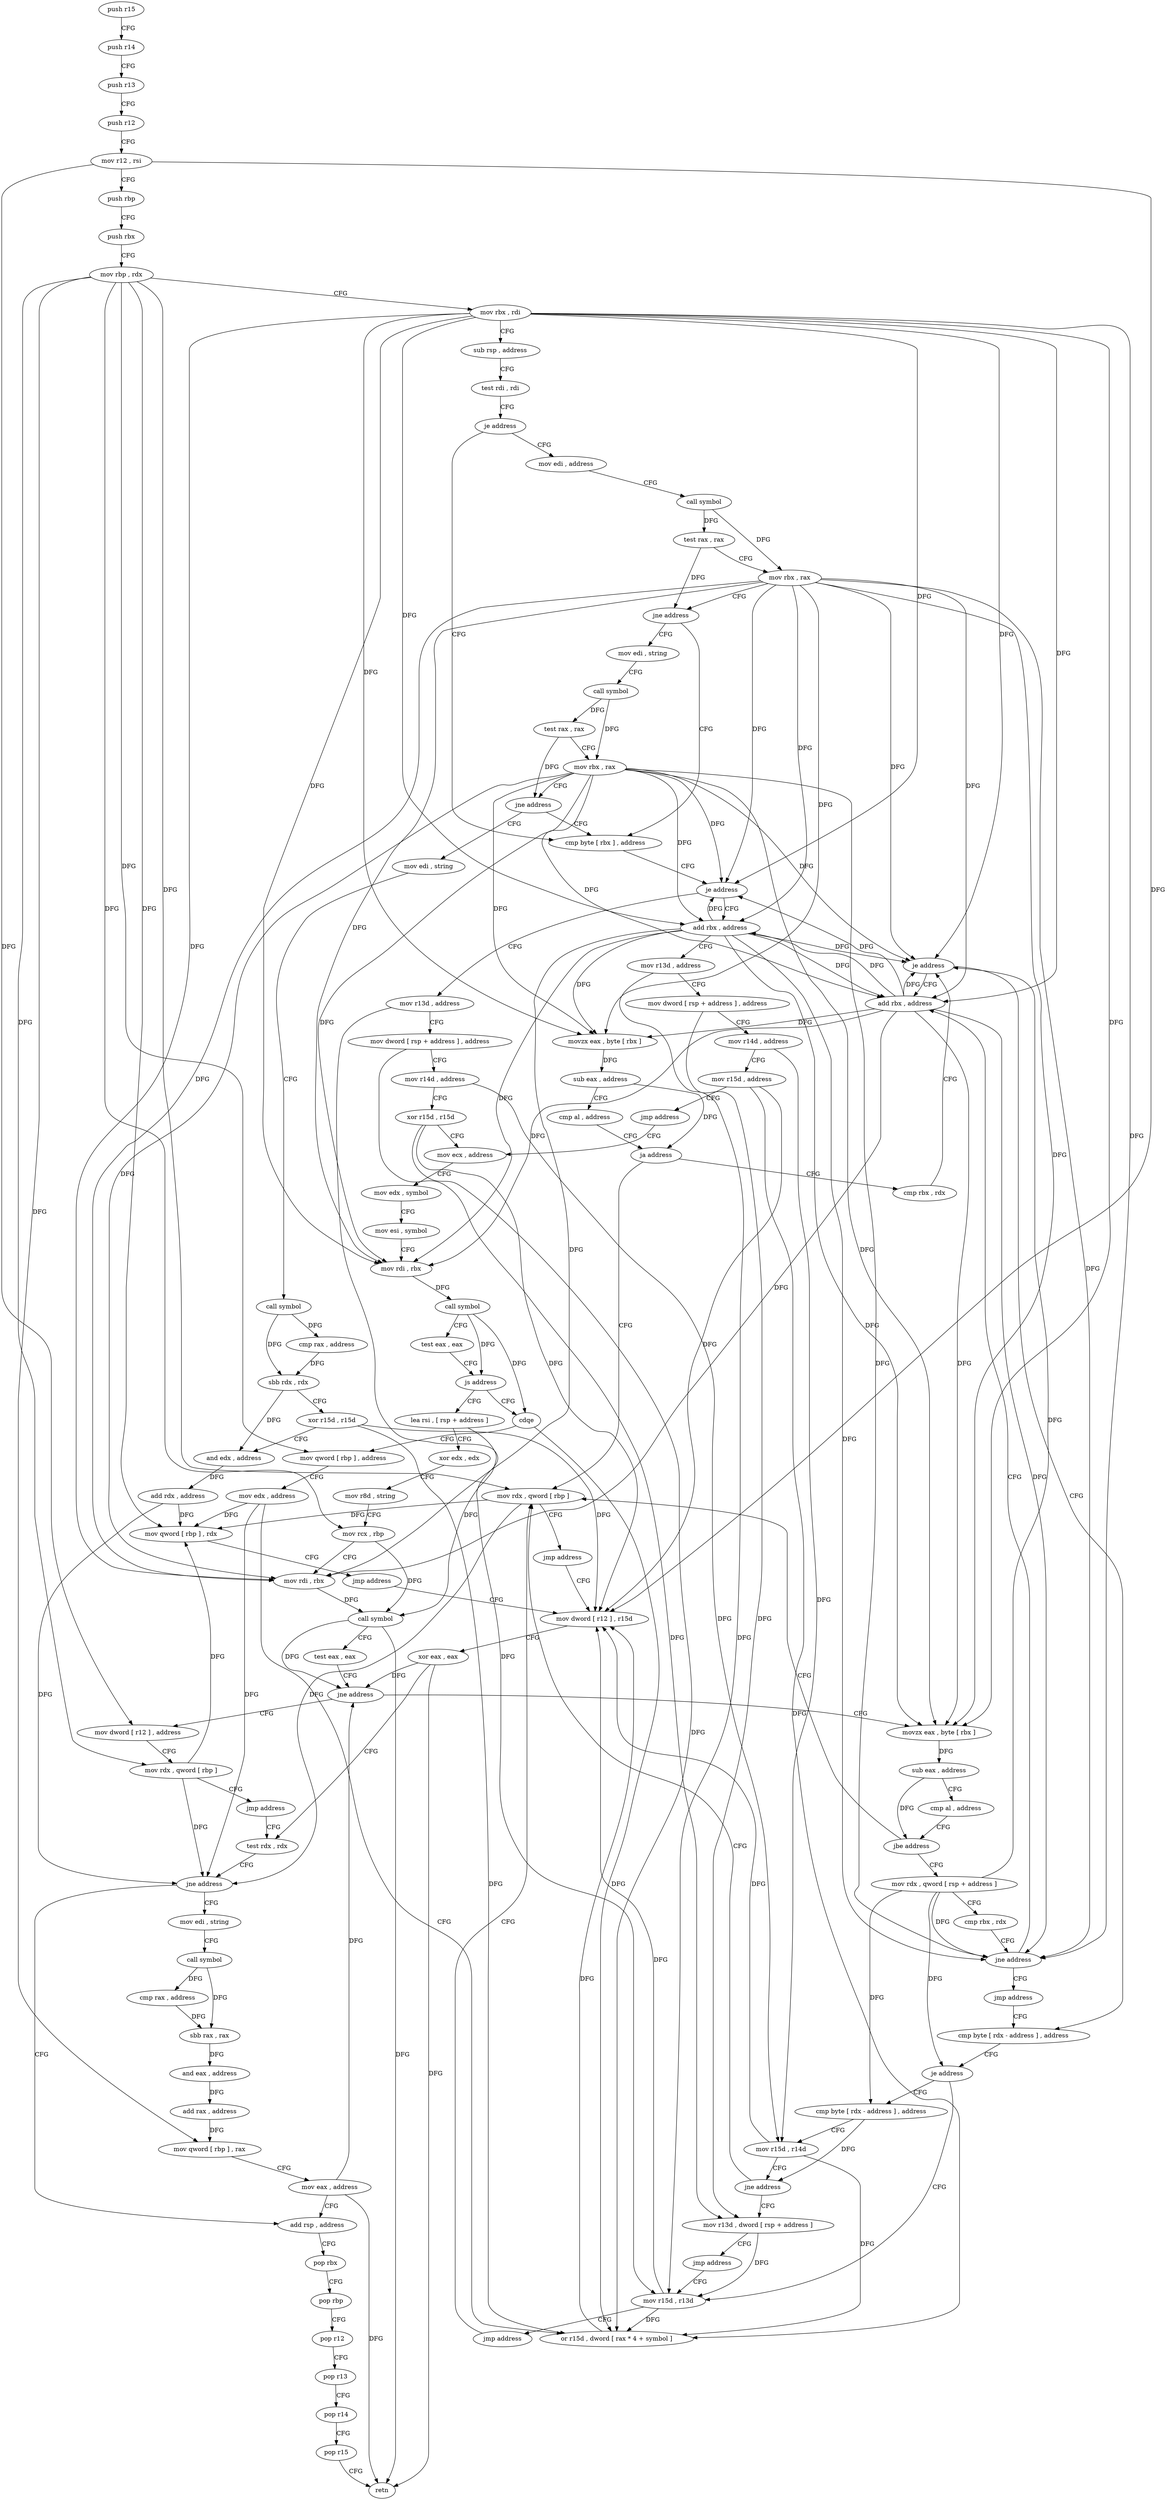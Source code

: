 digraph "func" {
"4318176" [label = "push r15" ]
"4318178" [label = "push r14" ]
"4318180" [label = "push r13" ]
"4318182" [label = "push r12" ]
"4318184" [label = "mov r12 , rsi" ]
"4318187" [label = "push rbp" ]
"4318188" [label = "push rbx" ]
"4318189" [label = "mov rbp , rdx" ]
"4318192" [label = "mov rbx , rdi" ]
"4318195" [label = "sub rsp , address" ]
"4318199" [label = "test rdi , rdi" ]
"4318202" [label = "je address" ]
"4318496" [label = "mov edi , address" ]
"4318208" [label = "cmp byte [ rbx ] , address" ]
"4318501" [label = "call symbol" ]
"4318506" [label = "test rax , rax" ]
"4318509" [label = "mov rbx , rax" ]
"4318512" [label = "jne address" ]
"4318518" [label = "mov edi , string" ]
"4318211" [label = "je address" ]
"4318360" [label = "add rbx , address" ]
"4318217" [label = "mov r13d , address" ]
"4318523" [label = "call symbol" ]
"4318528" [label = "test rax , rax" ]
"4318531" [label = "mov rbx , rax" ]
"4318534" [label = "jne address" ]
"4318540" [label = "mov edi , string" ]
"4318364" [label = "mov r13d , address" ]
"4318370" [label = "mov dword [ rsp + address ] , address" ]
"4318378" [label = "mov r14d , address" ]
"4318384" [label = "mov r15d , address" ]
"4318390" [label = "jmp address" ]
"4318240" [label = "mov ecx , address" ]
"4318223" [label = "mov dword [ rsp + address ] , address" ]
"4318231" [label = "mov r14d , address" ]
"4318237" [label = "xor r15d , r15d" ]
"4318545" [label = "call symbol" ]
"4318550" [label = "cmp rax , address" ]
"4318554" [label = "sbb rdx , rdx" ]
"4318557" [label = "xor r15d , r15d" ]
"4318560" [label = "and edx , address" ]
"4318566" [label = "add rdx , address" ]
"4318573" [label = "mov qword [ rbp ] , rdx" ]
"4318577" [label = "jmp address" ]
"4318294" [label = "mov dword [ r12 ] , r15d" ]
"4318245" [label = "mov edx , symbol" ]
"4318250" [label = "mov esi , symbol" ]
"4318255" [label = "mov rdi , rbx" ]
"4318258" [label = "call symbol" ]
"4318263" [label = "test eax , eax" ]
"4318265" [label = "js address" ]
"4318400" [label = "lea rsi , [ rsp + address ]" ]
"4318271" [label = "cdqe" ]
"4318405" [label = "xor edx , edx" ]
"4318407" [label = "mov r8d , string" ]
"4318413" [label = "mov rcx , rbp" ]
"4318416" [label = "mov rdi , rbx" ]
"4318419" [label = "call symbol" ]
"4318424" [label = "test eax , eax" ]
"4318426" [label = "jne address" ]
"4318592" [label = "mov dword [ r12 ] , address" ]
"4318432" [label = "movzx eax , byte [ rbx ]" ]
"4318273" [label = "mov qword [ rbp ] , address" ]
"4318281" [label = "mov edx , address" ]
"4318286" [label = "or r15d , dword [ rax * 4 + symbol ]" ]
"4318298" [label = "xor eax , eax" ]
"4318300" [label = "test rdx , rdx" ]
"4318600" [label = "mov rdx , qword [ rbp ]" ]
"4318604" [label = "jmp address" ]
"4318435" [label = "sub eax , address" ]
"4318438" [label = "cmp al , address" ]
"4318440" [label = "jbe address" ]
"4318487" [label = "mov rdx , qword [ rbp ]" ]
"4318442" [label = "mov rdx , qword [ rsp + address ]" ]
"4318342" [label = "add rsp , address" ]
"4318346" [label = "pop rbx" ]
"4318347" [label = "pop rbp" ]
"4318348" [label = "pop r12" ]
"4318350" [label = "pop r13" ]
"4318352" [label = "pop r14" ]
"4318354" [label = "pop r15" ]
"4318356" [label = "retn" ]
"4318305" [label = "mov edi , string" ]
"4318310" [label = "call symbol" ]
"4318315" [label = "cmp rax , address" ]
"4318319" [label = "sbb rax , rax" ]
"4318322" [label = "and eax , address" ]
"4318327" [label = "add rax , address" ]
"4318333" [label = "mov qword [ rbp ] , rax" ]
"4318337" [label = "mov eax , address" ]
"4318303" [label = "jne address" ]
"4318491" [label = "jmp address" ]
"4318447" [label = "cmp rbx , rdx" ]
"4318450" [label = "jne address" ]
"4318473" [label = "add rbx , address" ]
"4318452" [label = "jmp address" ]
"4318477" [label = "movzx eax , byte [ rbx ]" ]
"4318480" [label = "sub eax , address" ]
"4318483" [label = "cmp al , address" ]
"4318485" [label = "ja address" ]
"4318464" [label = "cmp rbx , rdx" ]
"4318616" [label = "cmp byte [ rdx - address ] , address" ]
"4318467" [label = "je address" ]
"4318620" [label = "je address" ]
"4318640" [label = "cmp byte [ rdx - address ] , address" ]
"4318622" [label = "mov r15d , r13d" ]
"4318644" [label = "mov r15d , r14d" ]
"4318647" [label = "jne address" ]
"4318653" [label = "mov r13d , dword [ rsp + address ]" ]
"4318625" [label = "jmp address" ]
"4318658" [label = "jmp address" ]
"4318176" -> "4318178" [ label = "CFG" ]
"4318178" -> "4318180" [ label = "CFG" ]
"4318180" -> "4318182" [ label = "CFG" ]
"4318182" -> "4318184" [ label = "CFG" ]
"4318184" -> "4318187" [ label = "CFG" ]
"4318184" -> "4318294" [ label = "DFG" ]
"4318184" -> "4318592" [ label = "DFG" ]
"4318187" -> "4318188" [ label = "CFG" ]
"4318188" -> "4318189" [ label = "CFG" ]
"4318189" -> "4318192" [ label = "CFG" ]
"4318189" -> "4318573" [ label = "DFG" ]
"4318189" -> "4318413" [ label = "DFG" ]
"4318189" -> "4318273" [ label = "DFG" ]
"4318189" -> "4318600" [ label = "DFG" ]
"4318189" -> "4318333" [ label = "DFG" ]
"4318189" -> "4318487" [ label = "DFG" ]
"4318192" -> "4318195" [ label = "CFG" ]
"4318192" -> "4318211" [ label = "DFG" ]
"4318192" -> "4318360" [ label = "DFG" ]
"4318192" -> "4318255" [ label = "DFG" ]
"4318192" -> "4318416" [ label = "DFG" ]
"4318192" -> "4318432" [ label = "DFG" ]
"4318192" -> "4318450" [ label = "DFG" ]
"4318192" -> "4318473" [ label = "DFG" ]
"4318192" -> "4318477" [ label = "DFG" ]
"4318192" -> "4318467" [ label = "DFG" ]
"4318195" -> "4318199" [ label = "CFG" ]
"4318199" -> "4318202" [ label = "CFG" ]
"4318202" -> "4318496" [ label = "CFG" ]
"4318202" -> "4318208" [ label = "CFG" ]
"4318496" -> "4318501" [ label = "CFG" ]
"4318208" -> "4318211" [ label = "CFG" ]
"4318501" -> "4318506" [ label = "DFG" ]
"4318501" -> "4318509" [ label = "DFG" ]
"4318506" -> "4318509" [ label = "CFG" ]
"4318506" -> "4318512" [ label = "DFG" ]
"4318509" -> "4318512" [ label = "CFG" ]
"4318509" -> "4318211" [ label = "DFG" ]
"4318509" -> "4318360" [ label = "DFG" ]
"4318509" -> "4318255" [ label = "DFG" ]
"4318509" -> "4318416" [ label = "DFG" ]
"4318509" -> "4318432" [ label = "DFG" ]
"4318509" -> "4318450" [ label = "DFG" ]
"4318509" -> "4318473" [ label = "DFG" ]
"4318509" -> "4318477" [ label = "DFG" ]
"4318509" -> "4318467" [ label = "DFG" ]
"4318512" -> "4318208" [ label = "CFG" ]
"4318512" -> "4318518" [ label = "CFG" ]
"4318518" -> "4318523" [ label = "CFG" ]
"4318211" -> "4318360" [ label = "CFG" ]
"4318211" -> "4318217" [ label = "CFG" ]
"4318360" -> "4318364" [ label = "CFG" ]
"4318360" -> "4318211" [ label = "DFG" ]
"4318360" -> "4318255" [ label = "DFG" ]
"4318360" -> "4318416" [ label = "DFG" ]
"4318360" -> "4318432" [ label = "DFG" ]
"4318360" -> "4318450" [ label = "DFG" ]
"4318360" -> "4318473" [ label = "DFG" ]
"4318360" -> "4318477" [ label = "DFG" ]
"4318360" -> "4318467" [ label = "DFG" ]
"4318217" -> "4318223" [ label = "CFG" ]
"4318217" -> "4318622" [ label = "DFG" ]
"4318523" -> "4318528" [ label = "DFG" ]
"4318523" -> "4318531" [ label = "DFG" ]
"4318528" -> "4318531" [ label = "CFG" ]
"4318528" -> "4318534" [ label = "DFG" ]
"4318531" -> "4318534" [ label = "CFG" ]
"4318531" -> "4318211" [ label = "DFG" ]
"4318531" -> "4318360" [ label = "DFG" ]
"4318531" -> "4318255" [ label = "DFG" ]
"4318531" -> "4318416" [ label = "DFG" ]
"4318531" -> "4318432" [ label = "DFG" ]
"4318531" -> "4318450" [ label = "DFG" ]
"4318531" -> "4318473" [ label = "DFG" ]
"4318531" -> "4318477" [ label = "DFG" ]
"4318531" -> "4318467" [ label = "DFG" ]
"4318534" -> "4318208" [ label = "CFG" ]
"4318534" -> "4318540" [ label = "CFG" ]
"4318540" -> "4318545" [ label = "CFG" ]
"4318364" -> "4318370" [ label = "CFG" ]
"4318364" -> "4318622" [ label = "DFG" ]
"4318370" -> "4318378" [ label = "CFG" ]
"4318370" -> "4318653" [ label = "DFG" ]
"4318378" -> "4318384" [ label = "CFG" ]
"4318378" -> "4318644" [ label = "DFG" ]
"4318384" -> "4318390" [ label = "CFG" ]
"4318384" -> "4318294" [ label = "DFG" ]
"4318384" -> "4318286" [ label = "DFG" ]
"4318390" -> "4318240" [ label = "CFG" ]
"4318240" -> "4318245" [ label = "CFG" ]
"4318223" -> "4318231" [ label = "CFG" ]
"4318223" -> "4318653" [ label = "DFG" ]
"4318231" -> "4318237" [ label = "CFG" ]
"4318231" -> "4318644" [ label = "DFG" ]
"4318237" -> "4318240" [ label = "CFG" ]
"4318237" -> "4318294" [ label = "DFG" ]
"4318237" -> "4318286" [ label = "DFG" ]
"4318545" -> "4318550" [ label = "DFG" ]
"4318545" -> "4318554" [ label = "DFG" ]
"4318550" -> "4318554" [ label = "DFG" ]
"4318554" -> "4318557" [ label = "CFG" ]
"4318554" -> "4318560" [ label = "DFG" ]
"4318557" -> "4318560" [ label = "CFG" ]
"4318557" -> "4318294" [ label = "DFG" ]
"4318557" -> "4318286" [ label = "DFG" ]
"4318560" -> "4318566" [ label = "DFG" ]
"4318566" -> "4318573" [ label = "DFG" ]
"4318566" -> "4318303" [ label = "DFG" ]
"4318573" -> "4318577" [ label = "CFG" ]
"4318577" -> "4318294" [ label = "CFG" ]
"4318294" -> "4318298" [ label = "CFG" ]
"4318245" -> "4318250" [ label = "CFG" ]
"4318250" -> "4318255" [ label = "CFG" ]
"4318255" -> "4318258" [ label = "DFG" ]
"4318258" -> "4318263" [ label = "CFG" ]
"4318258" -> "4318265" [ label = "DFG" ]
"4318258" -> "4318271" [ label = "DFG" ]
"4318263" -> "4318265" [ label = "CFG" ]
"4318265" -> "4318400" [ label = "CFG" ]
"4318265" -> "4318271" [ label = "CFG" ]
"4318400" -> "4318405" [ label = "CFG" ]
"4318400" -> "4318419" [ label = "DFG" ]
"4318271" -> "4318273" [ label = "CFG" ]
"4318271" -> "4318286" [ label = "DFG" ]
"4318405" -> "4318407" [ label = "CFG" ]
"4318407" -> "4318413" [ label = "CFG" ]
"4318413" -> "4318416" [ label = "CFG" ]
"4318413" -> "4318419" [ label = "DFG" ]
"4318416" -> "4318419" [ label = "DFG" ]
"4318419" -> "4318424" [ label = "CFG" ]
"4318419" -> "4318426" [ label = "DFG" ]
"4318419" -> "4318356" [ label = "DFG" ]
"4318424" -> "4318426" [ label = "CFG" ]
"4318426" -> "4318592" [ label = "CFG" ]
"4318426" -> "4318432" [ label = "CFG" ]
"4318592" -> "4318600" [ label = "CFG" ]
"4318432" -> "4318435" [ label = "DFG" ]
"4318273" -> "4318281" [ label = "CFG" ]
"4318281" -> "4318286" [ label = "CFG" ]
"4318281" -> "4318573" [ label = "DFG" ]
"4318281" -> "4318303" [ label = "DFG" ]
"4318286" -> "4318294" [ label = "DFG" ]
"4318298" -> "4318300" [ label = "CFG" ]
"4318298" -> "4318426" [ label = "DFG" ]
"4318298" -> "4318356" [ label = "DFG" ]
"4318300" -> "4318303" [ label = "CFG" ]
"4318600" -> "4318604" [ label = "CFG" ]
"4318600" -> "4318573" [ label = "DFG" ]
"4318600" -> "4318303" [ label = "DFG" ]
"4318604" -> "4318300" [ label = "CFG" ]
"4318435" -> "4318438" [ label = "CFG" ]
"4318435" -> "4318440" [ label = "DFG" ]
"4318438" -> "4318440" [ label = "CFG" ]
"4318440" -> "4318487" [ label = "CFG" ]
"4318440" -> "4318442" [ label = "CFG" ]
"4318487" -> "4318491" [ label = "CFG" ]
"4318487" -> "4318573" [ label = "DFG" ]
"4318487" -> "4318303" [ label = "DFG" ]
"4318442" -> "4318447" [ label = "CFG" ]
"4318442" -> "4318450" [ label = "DFG" ]
"4318442" -> "4318467" [ label = "DFG" ]
"4318442" -> "4318620" [ label = "DFG" ]
"4318442" -> "4318640" [ label = "DFG" ]
"4318342" -> "4318346" [ label = "CFG" ]
"4318346" -> "4318347" [ label = "CFG" ]
"4318347" -> "4318348" [ label = "CFG" ]
"4318348" -> "4318350" [ label = "CFG" ]
"4318350" -> "4318352" [ label = "CFG" ]
"4318352" -> "4318354" [ label = "CFG" ]
"4318354" -> "4318356" [ label = "CFG" ]
"4318305" -> "4318310" [ label = "CFG" ]
"4318310" -> "4318315" [ label = "DFG" ]
"4318310" -> "4318319" [ label = "DFG" ]
"4318315" -> "4318319" [ label = "DFG" ]
"4318319" -> "4318322" [ label = "DFG" ]
"4318322" -> "4318327" [ label = "DFG" ]
"4318327" -> "4318333" [ label = "DFG" ]
"4318333" -> "4318337" [ label = "CFG" ]
"4318337" -> "4318342" [ label = "CFG" ]
"4318337" -> "4318426" [ label = "DFG" ]
"4318337" -> "4318356" [ label = "DFG" ]
"4318303" -> "4318342" [ label = "CFG" ]
"4318303" -> "4318305" [ label = "CFG" ]
"4318491" -> "4318294" [ label = "CFG" ]
"4318447" -> "4318450" [ label = "CFG" ]
"4318450" -> "4318473" [ label = "CFG" ]
"4318450" -> "4318452" [ label = "CFG" ]
"4318473" -> "4318477" [ label = "DFG" ]
"4318473" -> "4318211" [ label = "DFG" ]
"4318473" -> "4318360" [ label = "DFG" ]
"4318473" -> "4318255" [ label = "DFG" ]
"4318473" -> "4318416" [ label = "DFG" ]
"4318473" -> "4318432" [ label = "DFG" ]
"4318473" -> "4318450" [ label = "DFG" ]
"4318473" -> "4318467" [ label = "DFG" ]
"4318452" -> "4318616" [ label = "CFG" ]
"4318477" -> "4318480" [ label = "DFG" ]
"4318480" -> "4318483" [ label = "CFG" ]
"4318480" -> "4318485" [ label = "DFG" ]
"4318483" -> "4318485" [ label = "CFG" ]
"4318485" -> "4318464" [ label = "CFG" ]
"4318485" -> "4318487" [ label = "CFG" ]
"4318464" -> "4318467" [ label = "CFG" ]
"4318616" -> "4318620" [ label = "CFG" ]
"4318467" -> "4318616" [ label = "CFG" ]
"4318467" -> "4318473" [ label = "CFG" ]
"4318620" -> "4318640" [ label = "CFG" ]
"4318620" -> "4318622" [ label = "CFG" ]
"4318640" -> "4318644" [ label = "CFG" ]
"4318640" -> "4318647" [ label = "DFG" ]
"4318622" -> "4318625" [ label = "CFG" ]
"4318622" -> "4318294" [ label = "DFG" ]
"4318622" -> "4318286" [ label = "DFG" ]
"4318644" -> "4318647" [ label = "CFG" ]
"4318644" -> "4318294" [ label = "DFG" ]
"4318644" -> "4318286" [ label = "DFG" ]
"4318647" -> "4318487" [ label = "CFG" ]
"4318647" -> "4318653" [ label = "CFG" ]
"4318653" -> "4318658" [ label = "CFG" ]
"4318653" -> "4318622" [ label = "DFG" ]
"4318625" -> "4318487" [ label = "CFG" ]
"4318658" -> "4318622" [ label = "CFG" ]
}
